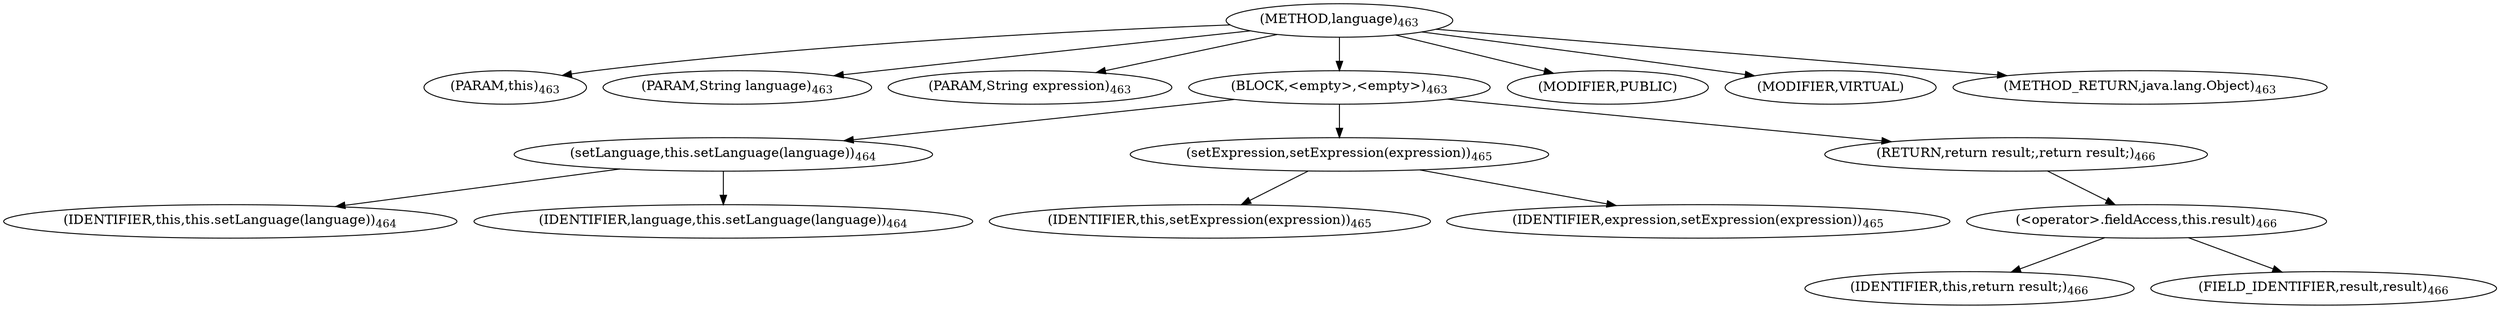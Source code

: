 digraph "language" {  
"672" [label = <(METHOD,language)<SUB>463</SUB>> ]
"102" [label = <(PARAM,this)<SUB>463</SUB>> ]
"673" [label = <(PARAM,String language)<SUB>463</SUB>> ]
"674" [label = <(PARAM,String expression)<SUB>463</SUB>> ]
"675" [label = <(BLOCK,&lt;empty&gt;,&lt;empty&gt;)<SUB>463</SUB>> ]
"676" [label = <(setLanguage,this.setLanguage(language))<SUB>464</SUB>> ]
"101" [label = <(IDENTIFIER,this,this.setLanguage(language))<SUB>464</SUB>> ]
"677" [label = <(IDENTIFIER,language,this.setLanguage(language))<SUB>464</SUB>> ]
"678" [label = <(setExpression,setExpression(expression))<SUB>465</SUB>> ]
"103" [label = <(IDENTIFIER,this,setExpression(expression))<SUB>465</SUB>> ]
"679" [label = <(IDENTIFIER,expression,setExpression(expression))<SUB>465</SUB>> ]
"680" [label = <(RETURN,return result;,return result;)<SUB>466</SUB>> ]
"681" [label = <(&lt;operator&gt;.fieldAccess,this.result)<SUB>466</SUB>> ]
"682" [label = <(IDENTIFIER,this,return result;)<SUB>466</SUB>> ]
"683" [label = <(FIELD_IDENTIFIER,result,result)<SUB>466</SUB>> ]
"684" [label = <(MODIFIER,PUBLIC)> ]
"685" [label = <(MODIFIER,VIRTUAL)> ]
"686" [label = <(METHOD_RETURN,java.lang.Object)<SUB>463</SUB>> ]
  "672" -> "102" 
  "672" -> "673" 
  "672" -> "674" 
  "672" -> "675" 
  "672" -> "684" 
  "672" -> "685" 
  "672" -> "686" 
  "675" -> "676" 
  "675" -> "678" 
  "675" -> "680" 
  "676" -> "101" 
  "676" -> "677" 
  "678" -> "103" 
  "678" -> "679" 
  "680" -> "681" 
  "681" -> "682" 
  "681" -> "683" 
}
